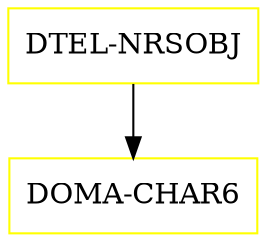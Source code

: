 digraph G {
  "DTEL-NRSOBJ" [shape=box,color=yellow];
  "DOMA-CHAR6" [shape=box,color=yellow,URL="./DOMA_CHAR6.html"];
  "DTEL-NRSOBJ" -> "DOMA-CHAR6";
}
